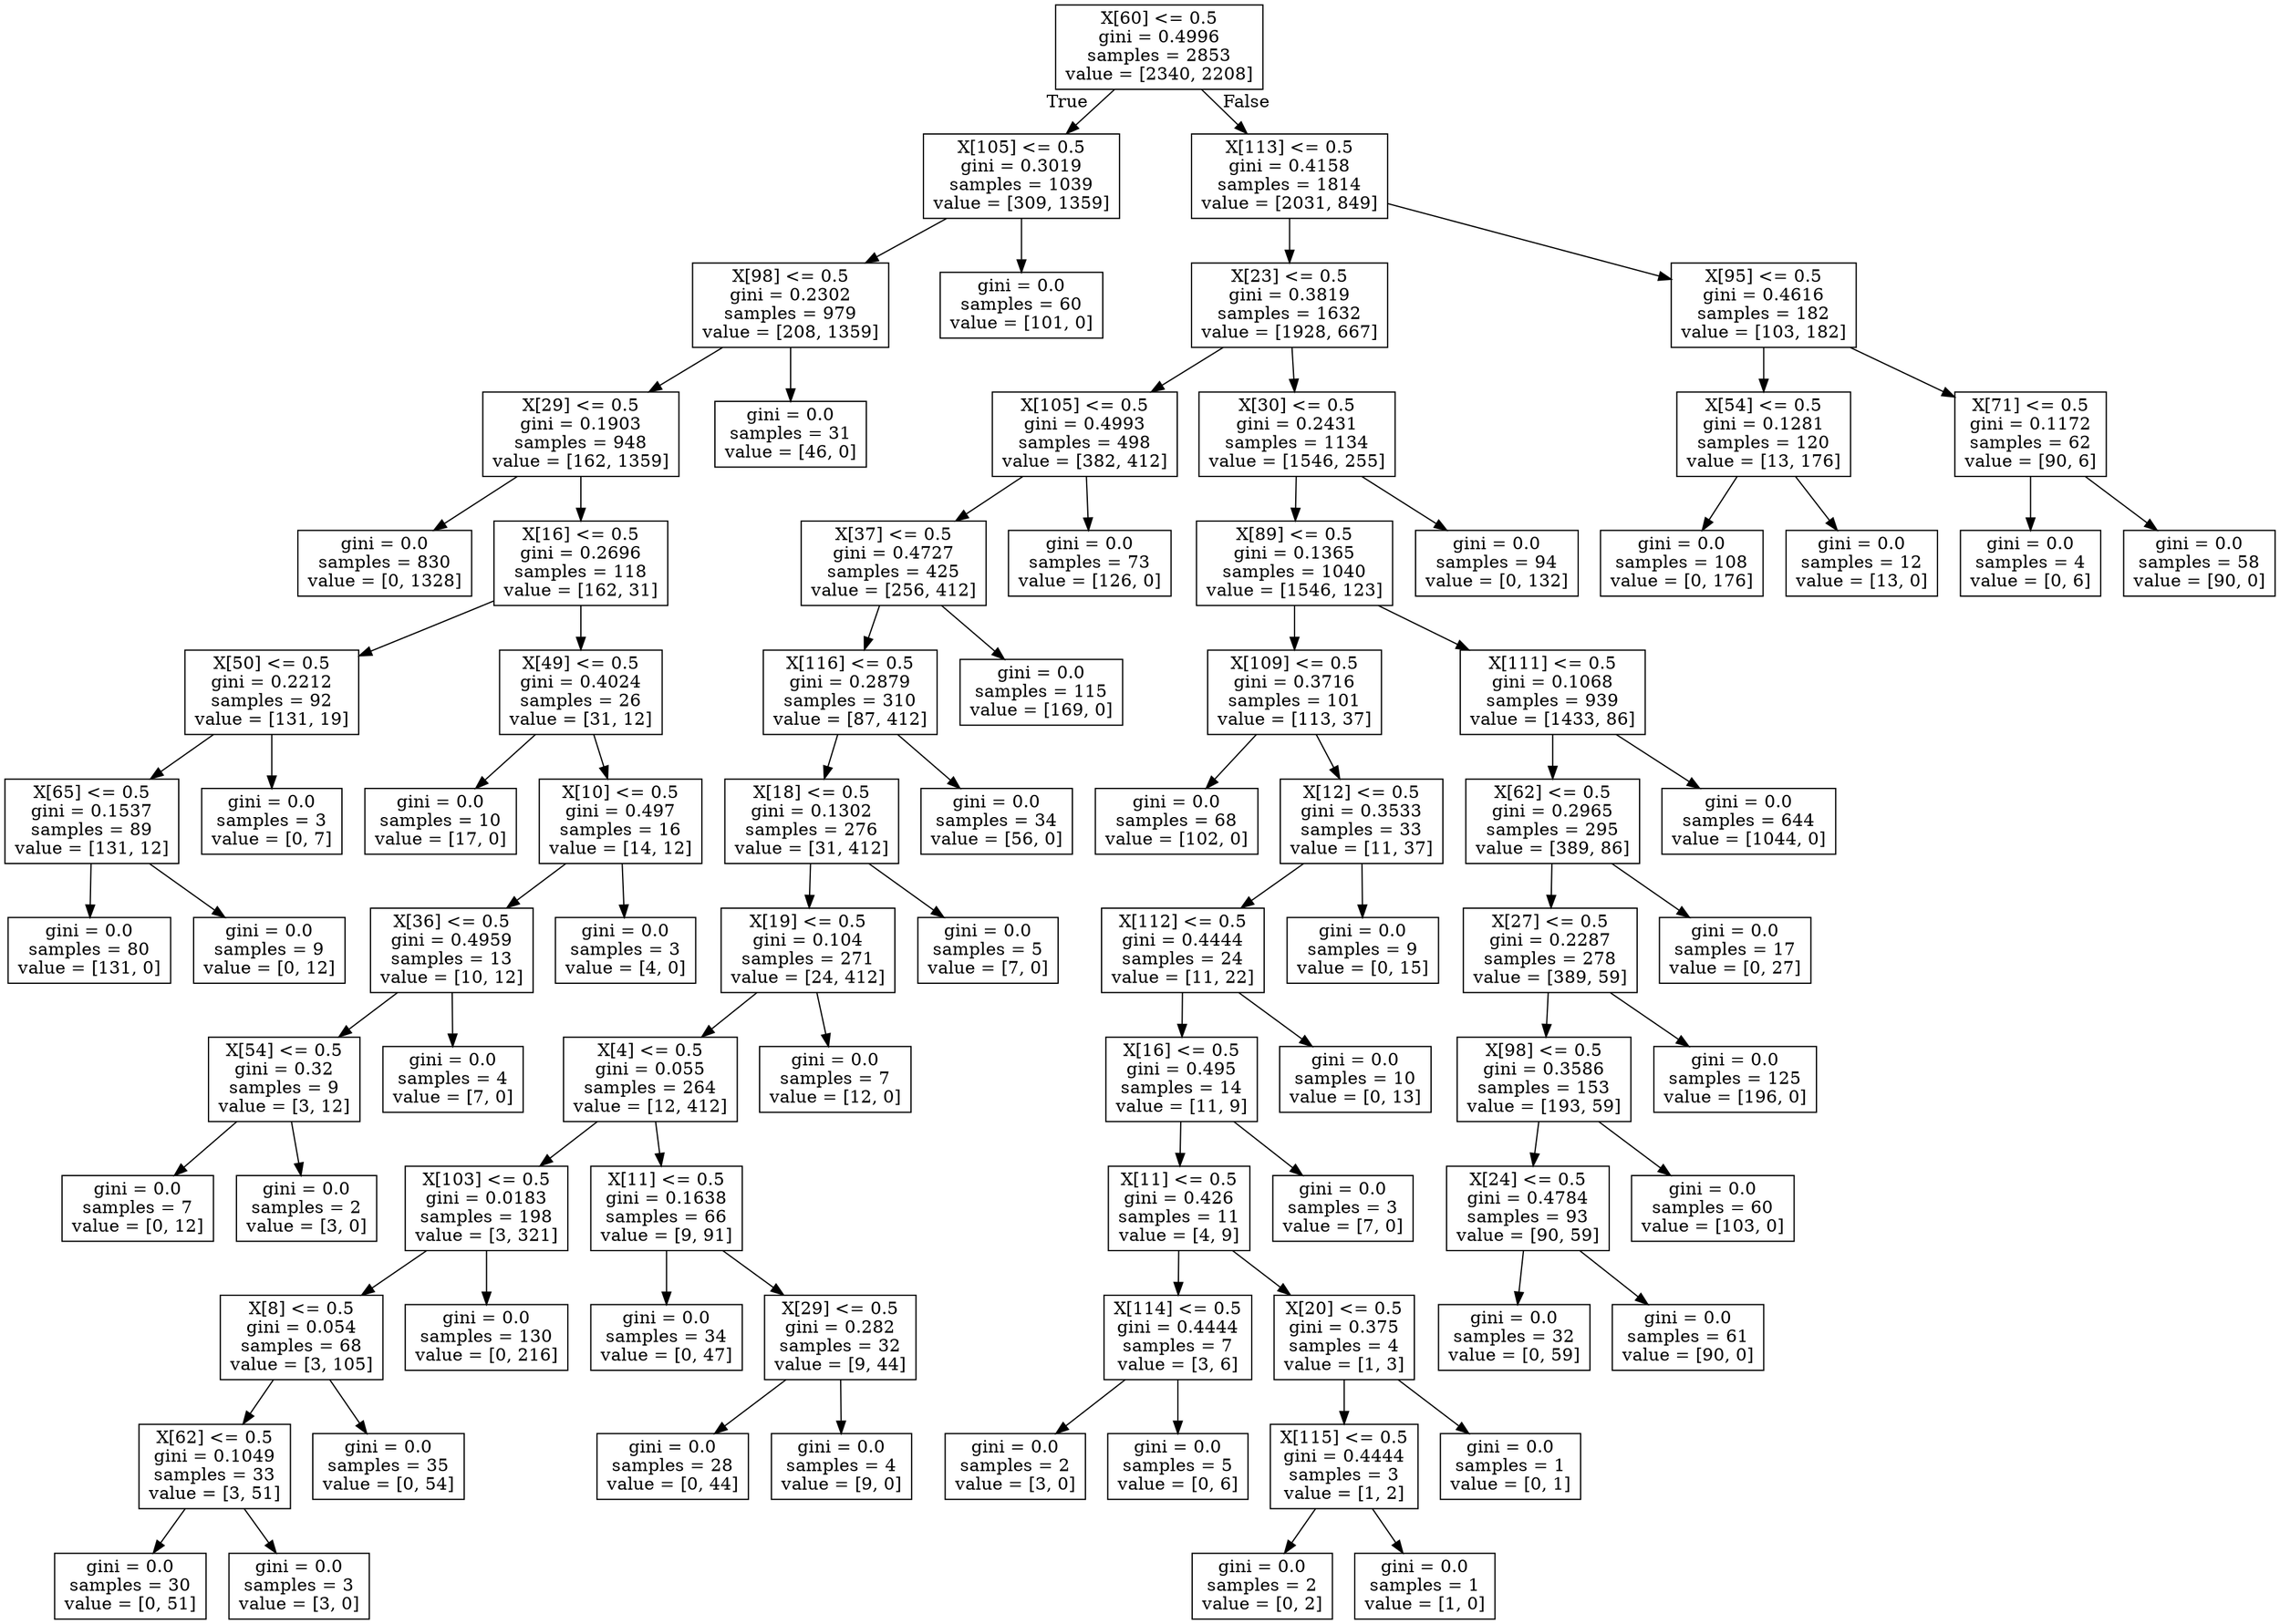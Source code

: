 digraph Tree {
node [shape=box] ;
0 [label="X[60] <= 0.5\ngini = 0.4996\nsamples = 2853\nvalue = [2340, 2208]"] ;
1 [label="X[105] <= 0.5\ngini = 0.3019\nsamples = 1039\nvalue = [309, 1359]"] ;
0 -> 1 [labeldistance=2.5, labelangle=45, headlabel="True"] ;
2 [label="X[98] <= 0.5\ngini = 0.2302\nsamples = 979\nvalue = [208, 1359]"] ;
1 -> 2 ;
3 [label="X[29] <= 0.5\ngini = 0.1903\nsamples = 948\nvalue = [162, 1359]"] ;
2 -> 3 ;
4 [label="gini = 0.0\nsamples = 830\nvalue = [0, 1328]"] ;
3 -> 4 ;
5 [label="X[16] <= 0.5\ngini = 0.2696\nsamples = 118\nvalue = [162, 31]"] ;
3 -> 5 ;
6 [label="X[50] <= 0.5\ngini = 0.2212\nsamples = 92\nvalue = [131, 19]"] ;
5 -> 6 ;
7 [label="X[65] <= 0.5\ngini = 0.1537\nsamples = 89\nvalue = [131, 12]"] ;
6 -> 7 ;
8 [label="gini = 0.0\nsamples = 80\nvalue = [131, 0]"] ;
7 -> 8 ;
9 [label="gini = 0.0\nsamples = 9\nvalue = [0, 12]"] ;
7 -> 9 ;
10 [label="gini = 0.0\nsamples = 3\nvalue = [0, 7]"] ;
6 -> 10 ;
11 [label="X[49] <= 0.5\ngini = 0.4024\nsamples = 26\nvalue = [31, 12]"] ;
5 -> 11 ;
12 [label="gini = 0.0\nsamples = 10\nvalue = [17, 0]"] ;
11 -> 12 ;
13 [label="X[10] <= 0.5\ngini = 0.497\nsamples = 16\nvalue = [14, 12]"] ;
11 -> 13 ;
14 [label="X[36] <= 0.5\ngini = 0.4959\nsamples = 13\nvalue = [10, 12]"] ;
13 -> 14 ;
15 [label="X[54] <= 0.5\ngini = 0.32\nsamples = 9\nvalue = [3, 12]"] ;
14 -> 15 ;
16 [label="gini = 0.0\nsamples = 7\nvalue = [0, 12]"] ;
15 -> 16 ;
17 [label="gini = 0.0\nsamples = 2\nvalue = [3, 0]"] ;
15 -> 17 ;
18 [label="gini = 0.0\nsamples = 4\nvalue = [7, 0]"] ;
14 -> 18 ;
19 [label="gini = 0.0\nsamples = 3\nvalue = [4, 0]"] ;
13 -> 19 ;
20 [label="gini = 0.0\nsamples = 31\nvalue = [46, 0]"] ;
2 -> 20 ;
21 [label="gini = 0.0\nsamples = 60\nvalue = [101, 0]"] ;
1 -> 21 ;
22 [label="X[113] <= 0.5\ngini = 0.4158\nsamples = 1814\nvalue = [2031, 849]"] ;
0 -> 22 [labeldistance=2.5, labelangle=-45, headlabel="False"] ;
23 [label="X[23] <= 0.5\ngini = 0.3819\nsamples = 1632\nvalue = [1928, 667]"] ;
22 -> 23 ;
24 [label="X[105] <= 0.5\ngini = 0.4993\nsamples = 498\nvalue = [382, 412]"] ;
23 -> 24 ;
25 [label="X[37] <= 0.5\ngini = 0.4727\nsamples = 425\nvalue = [256, 412]"] ;
24 -> 25 ;
26 [label="X[116] <= 0.5\ngini = 0.2879\nsamples = 310\nvalue = [87, 412]"] ;
25 -> 26 ;
27 [label="X[18] <= 0.5\ngini = 0.1302\nsamples = 276\nvalue = [31, 412]"] ;
26 -> 27 ;
28 [label="X[19] <= 0.5\ngini = 0.104\nsamples = 271\nvalue = [24, 412]"] ;
27 -> 28 ;
29 [label="X[4] <= 0.5\ngini = 0.055\nsamples = 264\nvalue = [12, 412]"] ;
28 -> 29 ;
30 [label="X[103] <= 0.5\ngini = 0.0183\nsamples = 198\nvalue = [3, 321]"] ;
29 -> 30 ;
31 [label="X[8] <= 0.5\ngini = 0.054\nsamples = 68\nvalue = [3, 105]"] ;
30 -> 31 ;
32 [label="X[62] <= 0.5\ngini = 0.1049\nsamples = 33\nvalue = [3, 51]"] ;
31 -> 32 ;
33 [label="gini = 0.0\nsamples = 30\nvalue = [0, 51]"] ;
32 -> 33 ;
34 [label="gini = 0.0\nsamples = 3\nvalue = [3, 0]"] ;
32 -> 34 ;
35 [label="gini = 0.0\nsamples = 35\nvalue = [0, 54]"] ;
31 -> 35 ;
36 [label="gini = 0.0\nsamples = 130\nvalue = [0, 216]"] ;
30 -> 36 ;
37 [label="X[11] <= 0.5\ngini = 0.1638\nsamples = 66\nvalue = [9, 91]"] ;
29 -> 37 ;
38 [label="gini = 0.0\nsamples = 34\nvalue = [0, 47]"] ;
37 -> 38 ;
39 [label="X[29] <= 0.5\ngini = 0.282\nsamples = 32\nvalue = [9, 44]"] ;
37 -> 39 ;
40 [label="gini = 0.0\nsamples = 28\nvalue = [0, 44]"] ;
39 -> 40 ;
41 [label="gini = 0.0\nsamples = 4\nvalue = [9, 0]"] ;
39 -> 41 ;
42 [label="gini = 0.0\nsamples = 7\nvalue = [12, 0]"] ;
28 -> 42 ;
43 [label="gini = 0.0\nsamples = 5\nvalue = [7, 0]"] ;
27 -> 43 ;
44 [label="gini = 0.0\nsamples = 34\nvalue = [56, 0]"] ;
26 -> 44 ;
45 [label="gini = 0.0\nsamples = 115\nvalue = [169, 0]"] ;
25 -> 45 ;
46 [label="gini = 0.0\nsamples = 73\nvalue = [126, 0]"] ;
24 -> 46 ;
47 [label="X[30] <= 0.5\ngini = 0.2431\nsamples = 1134\nvalue = [1546, 255]"] ;
23 -> 47 ;
48 [label="X[89] <= 0.5\ngini = 0.1365\nsamples = 1040\nvalue = [1546, 123]"] ;
47 -> 48 ;
49 [label="X[109] <= 0.5\ngini = 0.3716\nsamples = 101\nvalue = [113, 37]"] ;
48 -> 49 ;
50 [label="gini = 0.0\nsamples = 68\nvalue = [102, 0]"] ;
49 -> 50 ;
51 [label="X[12] <= 0.5\ngini = 0.3533\nsamples = 33\nvalue = [11, 37]"] ;
49 -> 51 ;
52 [label="X[112] <= 0.5\ngini = 0.4444\nsamples = 24\nvalue = [11, 22]"] ;
51 -> 52 ;
53 [label="X[16] <= 0.5\ngini = 0.495\nsamples = 14\nvalue = [11, 9]"] ;
52 -> 53 ;
54 [label="X[11] <= 0.5\ngini = 0.426\nsamples = 11\nvalue = [4, 9]"] ;
53 -> 54 ;
55 [label="X[114] <= 0.5\ngini = 0.4444\nsamples = 7\nvalue = [3, 6]"] ;
54 -> 55 ;
56 [label="gini = 0.0\nsamples = 2\nvalue = [3, 0]"] ;
55 -> 56 ;
57 [label="gini = 0.0\nsamples = 5\nvalue = [0, 6]"] ;
55 -> 57 ;
58 [label="X[20] <= 0.5\ngini = 0.375\nsamples = 4\nvalue = [1, 3]"] ;
54 -> 58 ;
59 [label="X[115] <= 0.5\ngini = 0.4444\nsamples = 3\nvalue = [1, 2]"] ;
58 -> 59 ;
60 [label="gini = 0.0\nsamples = 2\nvalue = [0, 2]"] ;
59 -> 60 ;
61 [label="gini = 0.0\nsamples = 1\nvalue = [1, 0]"] ;
59 -> 61 ;
62 [label="gini = 0.0\nsamples = 1\nvalue = [0, 1]"] ;
58 -> 62 ;
63 [label="gini = 0.0\nsamples = 3\nvalue = [7, 0]"] ;
53 -> 63 ;
64 [label="gini = 0.0\nsamples = 10\nvalue = [0, 13]"] ;
52 -> 64 ;
65 [label="gini = 0.0\nsamples = 9\nvalue = [0, 15]"] ;
51 -> 65 ;
66 [label="X[111] <= 0.5\ngini = 0.1068\nsamples = 939\nvalue = [1433, 86]"] ;
48 -> 66 ;
67 [label="X[62] <= 0.5\ngini = 0.2965\nsamples = 295\nvalue = [389, 86]"] ;
66 -> 67 ;
68 [label="X[27] <= 0.5\ngini = 0.2287\nsamples = 278\nvalue = [389, 59]"] ;
67 -> 68 ;
69 [label="X[98] <= 0.5\ngini = 0.3586\nsamples = 153\nvalue = [193, 59]"] ;
68 -> 69 ;
70 [label="X[24] <= 0.5\ngini = 0.4784\nsamples = 93\nvalue = [90, 59]"] ;
69 -> 70 ;
71 [label="gini = 0.0\nsamples = 32\nvalue = [0, 59]"] ;
70 -> 71 ;
72 [label="gini = 0.0\nsamples = 61\nvalue = [90, 0]"] ;
70 -> 72 ;
73 [label="gini = 0.0\nsamples = 60\nvalue = [103, 0]"] ;
69 -> 73 ;
74 [label="gini = 0.0\nsamples = 125\nvalue = [196, 0]"] ;
68 -> 74 ;
75 [label="gini = 0.0\nsamples = 17\nvalue = [0, 27]"] ;
67 -> 75 ;
76 [label="gini = 0.0\nsamples = 644\nvalue = [1044, 0]"] ;
66 -> 76 ;
77 [label="gini = 0.0\nsamples = 94\nvalue = [0, 132]"] ;
47 -> 77 ;
78 [label="X[95] <= 0.5\ngini = 0.4616\nsamples = 182\nvalue = [103, 182]"] ;
22 -> 78 ;
79 [label="X[54] <= 0.5\ngini = 0.1281\nsamples = 120\nvalue = [13, 176]"] ;
78 -> 79 ;
80 [label="gini = 0.0\nsamples = 108\nvalue = [0, 176]"] ;
79 -> 80 ;
81 [label="gini = 0.0\nsamples = 12\nvalue = [13, 0]"] ;
79 -> 81 ;
82 [label="X[71] <= 0.5\ngini = 0.1172\nsamples = 62\nvalue = [90, 6]"] ;
78 -> 82 ;
83 [label="gini = 0.0\nsamples = 4\nvalue = [0, 6]"] ;
82 -> 83 ;
84 [label="gini = 0.0\nsamples = 58\nvalue = [90, 0]"] ;
82 -> 84 ;
}